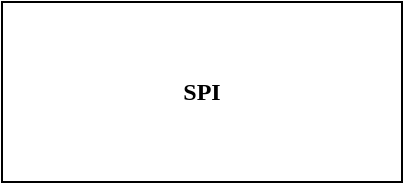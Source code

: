 <mxfile version="14.5.0" type="device"><diagram id="xhgbg_a8QMiFtFUw235O" name="Trang-1"><mxGraphModel dx="438" dy="223" grid="1" gridSize="10" guides="1" tooltips="1" connect="1" arrows="1" fold="1" page="1" pageScale="1" pageWidth="827" pageHeight="1169" math="0" shadow="0"><root><mxCell id="0"/><mxCell id="1" parent="0"/><mxCell id="D1w78HZMCIk2U9mO7wqF-1" value="&lt;font face=&quot;Times New Roman&quot;&gt;&lt;b&gt;SPI&lt;/b&gt;&lt;/font&gt;" style="rounded=0;whiteSpace=wrap;html=1;" vertex="1" parent="1"><mxGeometry x="280" y="240" width="200" height="90" as="geometry"/></mxCell></root></mxGraphModel></diagram></mxfile>